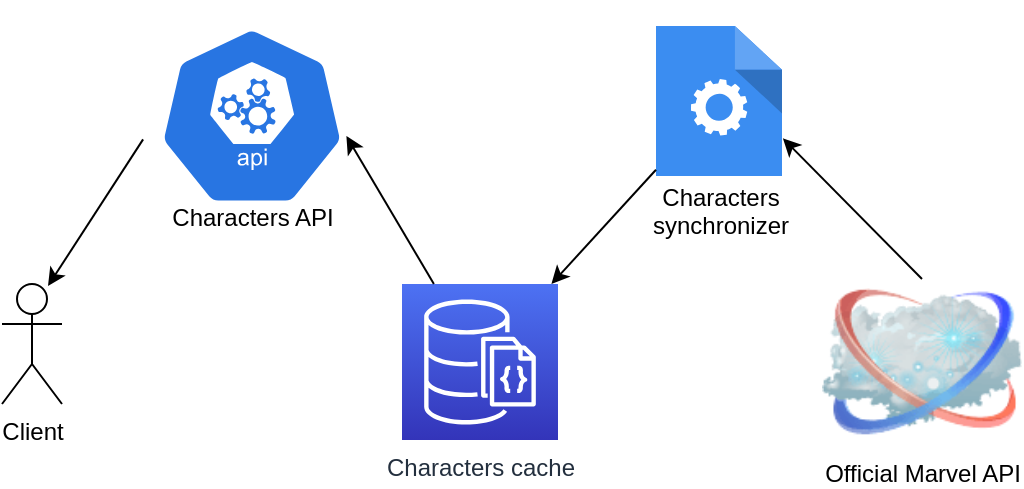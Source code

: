 <mxfile version="13.2.4" type="device"><diagram id="GMA7Q1sQReqdY__yTS0T" name="Page-1"><mxGraphModel dx="796" dy="815" grid="1" gridSize="10" guides="1" tooltips="1" connect="1" arrows="1" fold="1" page="1" pageScale="1" pageWidth="827" pageHeight="1169" math="0" shadow="0"><root><mxCell id="0"/><mxCell id="1" parent="0"/><mxCell id="GNPwK8vZqw0UDadMKC9g-1" value="Characters cache" style="outlineConnect=0;fontColor=#232F3E;gradientColor=#4D72F3;gradientDirection=north;fillColor=#3334B9;strokeColor=#ffffff;dashed=0;verticalLabelPosition=bottom;verticalAlign=top;align=center;html=1;fontSize=12;fontStyle=0;aspect=fixed;shape=mxgraph.aws4.resourceIcon;resIcon=mxgraph.aws4.documentdb_with_mongodb_compatibility;" vertex="1" parent="1"><mxGeometry x="210" y="159" width="78" height="78" as="geometry"/></mxCell><mxCell id="GNPwK8vZqw0UDadMKC9g-2" value="&lt;br&gt;&lt;br&gt;&lt;br&gt;&lt;br&gt;&lt;br&gt;&lt;br&gt;&lt;br&gt;Characters API" style="html=1;dashed=0;whitespace=wrap;fillColor=#2875E2;strokeColor=#ffffff;points=[[0.005,0.63,0],[0.1,0.2,0],[0.9,0.2,0],[0.5,0,0],[0.995,0.63,0],[0.72,0.99,0],[0.5,1,0],[0.28,0.99,0]];shape=mxgraph.kubernetes.icon;prIcon=api" vertex="1" parent="1"><mxGeometry x="80" y="30" width="110" height="90" as="geometry"/></mxCell><mxCell id="GNPwK8vZqw0UDadMKC9g-3" value="&lt;br&gt;&lt;br&gt;&lt;br&gt;&lt;br&gt;&lt;br&gt;Characters&lt;br&gt;synchronizer" style="html=1;aspect=fixed;strokeColor=none;shadow=0;align=center;verticalAlign=top;fillColor=#3B8DF1;shape=mxgraph.gcp2.process" vertex="1" parent="1"><mxGeometry x="337" y="30" width="63" height="75" as="geometry"/></mxCell><mxCell id="GNPwK8vZqw0UDadMKC9g-4" value="Official Marvel API" style="image;html=1;labelBackgroundColor=#ffffff;image=img/lib/clip_art/networking/Cloud_128x128.png" vertex="1" parent="1"><mxGeometry x="420" y="156.5" width="100" height="83" as="geometry"/></mxCell><mxCell id="GNPwK8vZqw0UDadMKC9g-8" value="" style="endArrow=classic;html=1;entryX=0.929;entryY=0.611;entryDx=0;entryDy=0;entryPerimeter=0;" edge="1" parent="1" source="GNPwK8vZqw0UDadMKC9g-1" target="GNPwK8vZqw0UDadMKC9g-2"><mxGeometry width="50" height="50" relative="1" as="geometry"><mxPoint x="300" y="340" as="sourcePoint"/><mxPoint x="350" y="290" as="targetPoint"/></mxGeometry></mxCell><mxCell id="GNPwK8vZqw0UDadMKC9g-9" value="Client" style="shape=umlActor;verticalLabelPosition=bottom;labelBackgroundColor=#ffffff;verticalAlign=top;html=1;outlineConnect=0;" vertex="1" parent="1"><mxGeometry x="10" y="159" width="30" height="60" as="geometry"/></mxCell><mxCell id="GNPwK8vZqw0UDadMKC9g-12" value="" style="endArrow=classic;html=1;exitX=0.005;exitY=0.63;exitDx=0;exitDy=0;exitPerimeter=0;" edge="1" parent="1" source="GNPwK8vZqw0UDadMKC9g-2"><mxGeometry width="50" height="50" relative="1" as="geometry"><mxPoint x="300" y="340" as="sourcePoint"/><mxPoint x="33" y="160" as="targetPoint"/></mxGeometry></mxCell><mxCell id="GNPwK8vZqw0UDadMKC9g-13" value="" style="endArrow=classic;html=1;" edge="1" parent="1" source="GNPwK8vZqw0UDadMKC9g-3" target="GNPwK8vZqw0UDadMKC9g-1"><mxGeometry width="50" height="50" relative="1" as="geometry"><mxPoint x="300" y="340" as="sourcePoint"/><mxPoint x="350" y="160" as="targetPoint"/></mxGeometry></mxCell><mxCell id="GNPwK8vZqw0UDadMKC9g-14" value="" style="endArrow=classic;html=1;entryX=1.007;entryY=0.749;entryDx=0;entryDy=0;entryPerimeter=0;exitX=0.5;exitY=0;exitDx=0;exitDy=0;" edge="1" parent="1" source="GNPwK8vZqw0UDadMKC9g-4" target="GNPwK8vZqw0UDadMKC9g-3"><mxGeometry width="50" height="50" relative="1" as="geometry"><mxPoint x="300" y="340" as="sourcePoint"/><mxPoint x="350" y="290" as="targetPoint"/></mxGeometry></mxCell></root></mxGraphModel></diagram></mxfile>